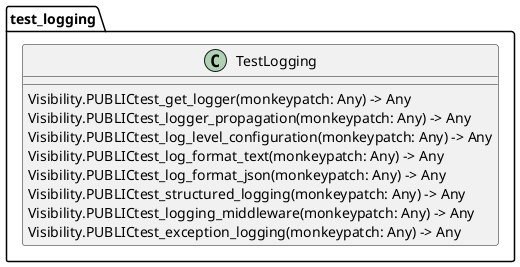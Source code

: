 @startuml
skinparam classAttributeIconSize 0

package "test_logging" {
  class TestLogging {
    Visibility.PUBLICtest_get_logger(monkeypatch: Any) -> Any
    Visibility.PUBLICtest_logger_propagation(monkeypatch: Any) -> Any
    Visibility.PUBLICtest_log_level_configuration(monkeypatch: Any) -> Any
    Visibility.PUBLICtest_log_format_text(monkeypatch: Any) -> Any
    Visibility.PUBLICtest_log_format_json(monkeypatch: Any) -> Any
    Visibility.PUBLICtest_structured_logging(monkeypatch: Any) -> Any
    Visibility.PUBLICtest_logging_middleware(monkeypatch: Any) -> Any
    Visibility.PUBLICtest_exception_logging(monkeypatch: Any) -> Any
  }
}

' Relationships
@enduml
